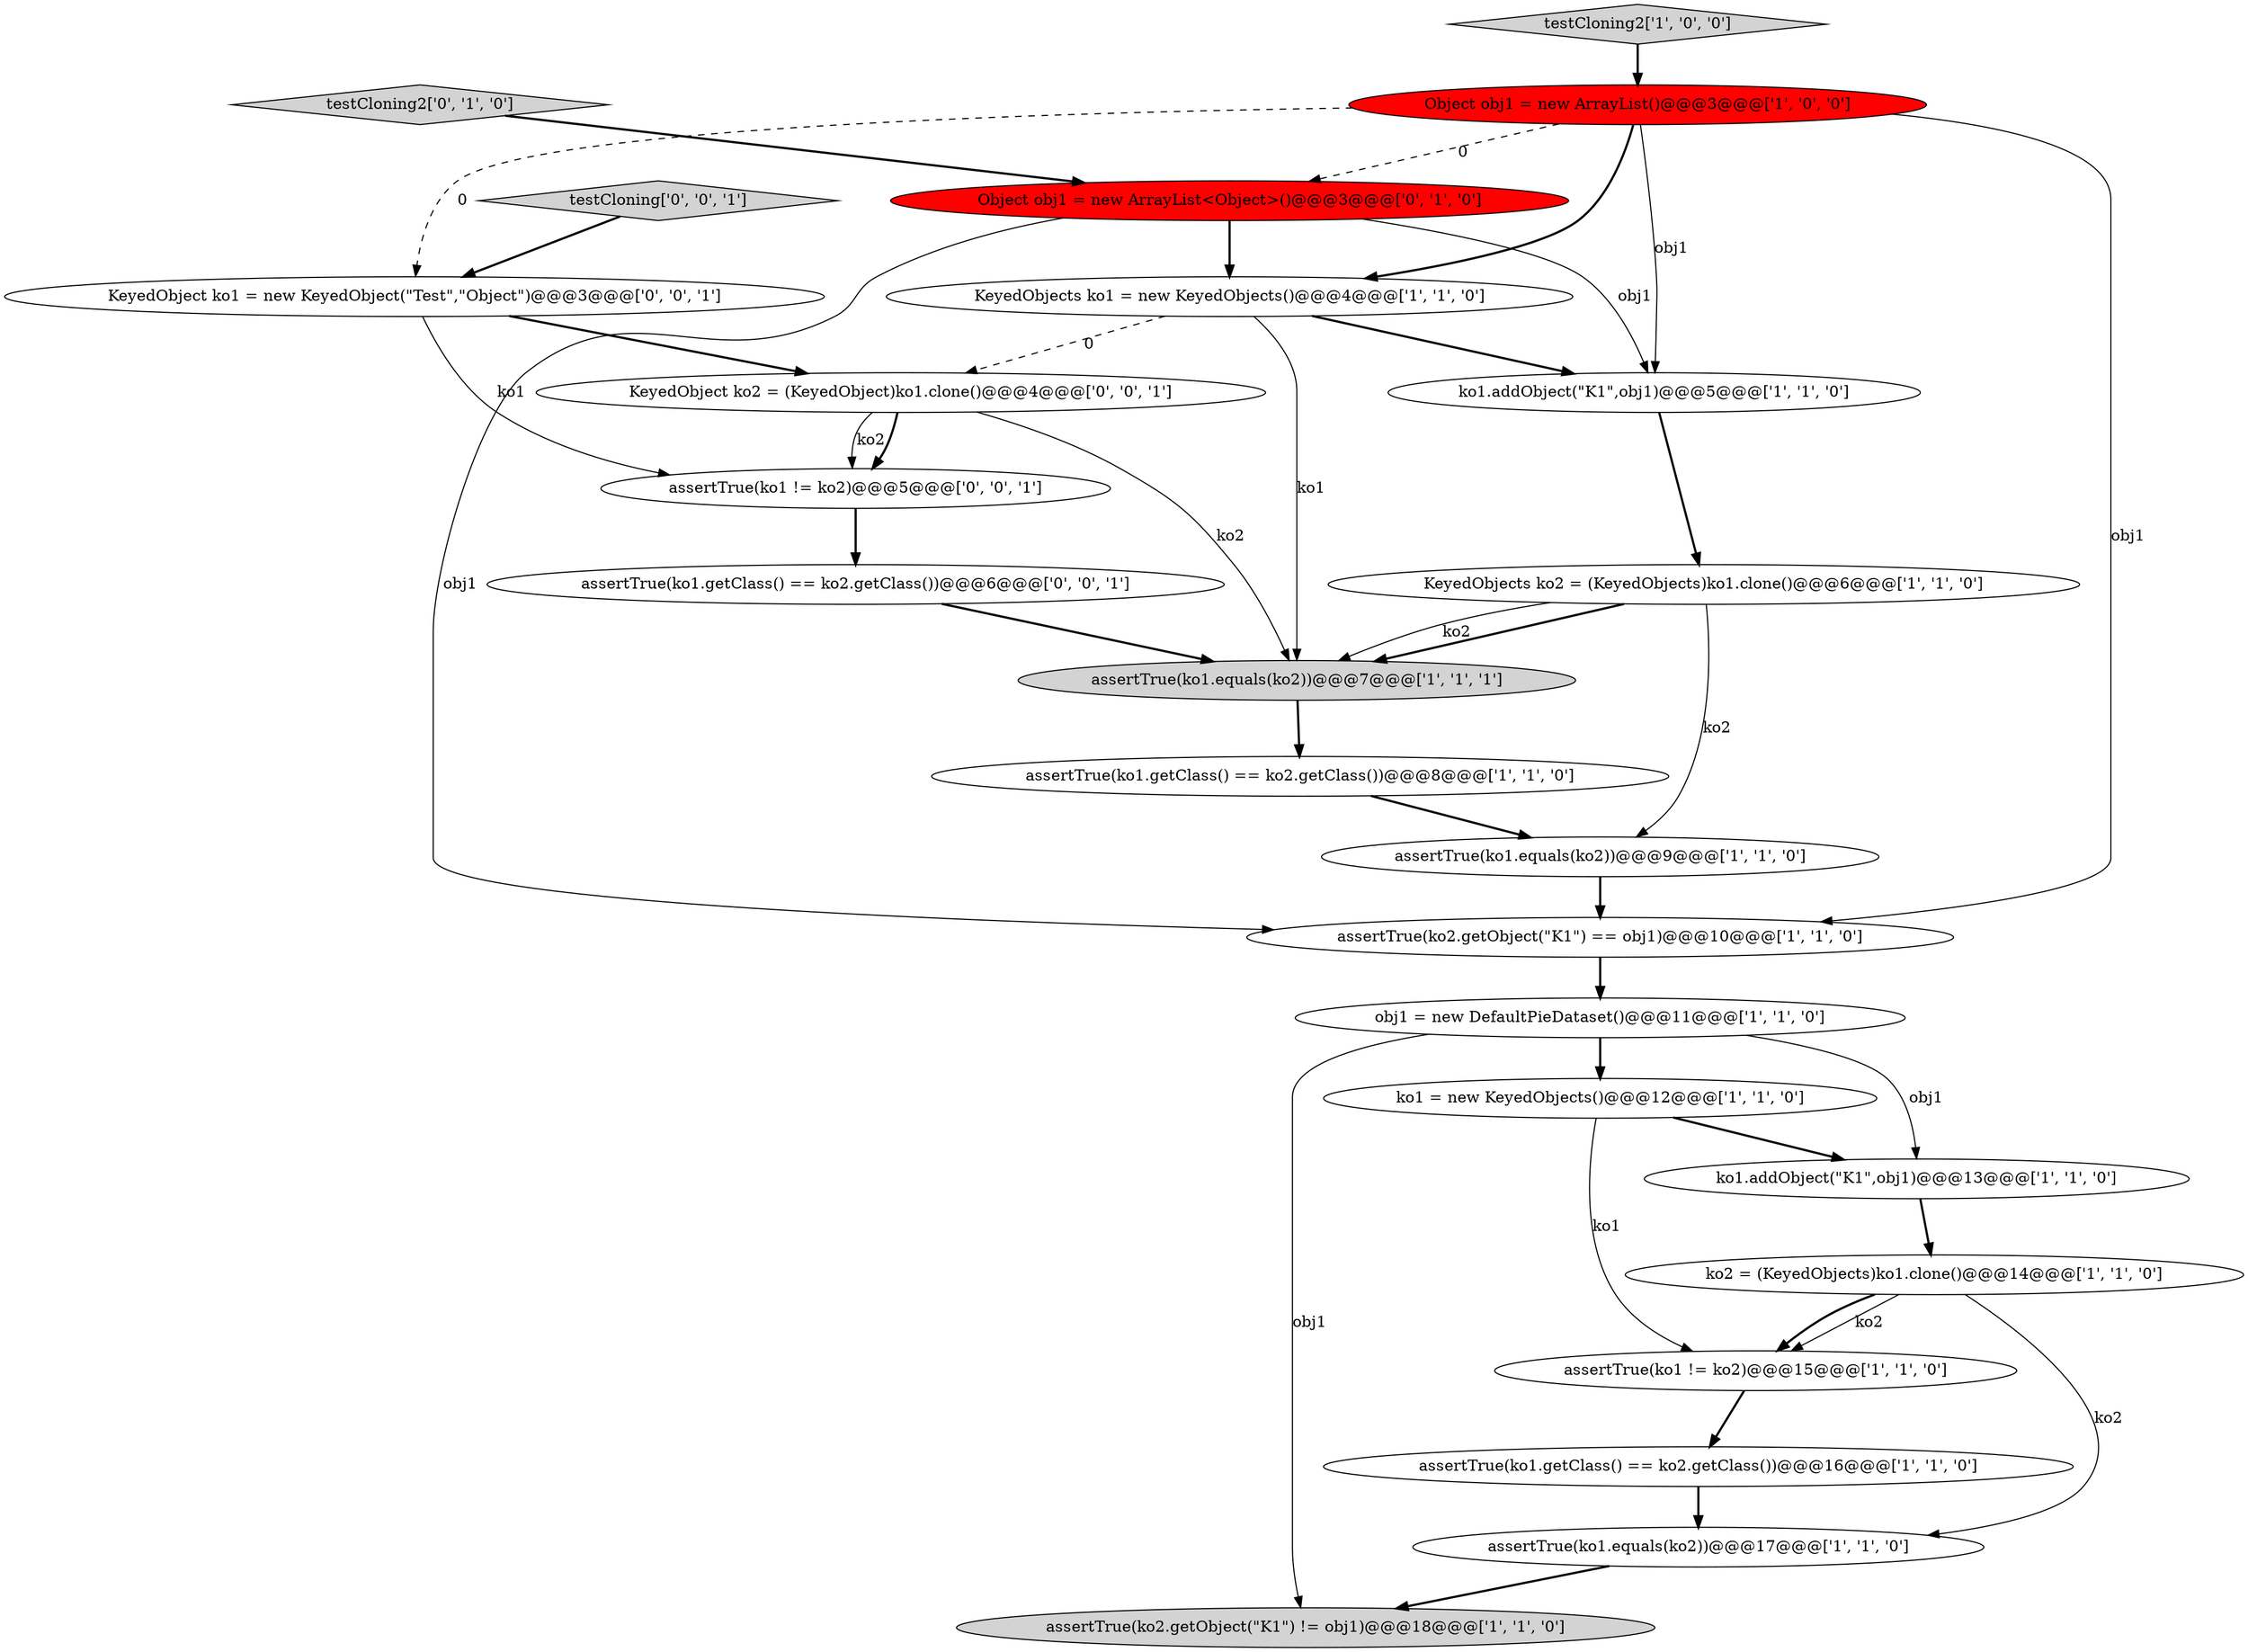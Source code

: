digraph {
14 [style = filled, label = "ko1.addObject(\"K1\",obj1)@@@13@@@['1', '1', '0']", fillcolor = white, shape = ellipse image = "AAA0AAABBB1BBB"];
4 [style = filled, label = "assertTrue(ko2.getObject(\"K1\") == obj1)@@@10@@@['1', '1', '0']", fillcolor = white, shape = ellipse image = "AAA0AAABBB1BBB"];
6 [style = filled, label = "assertTrue(ko2.getObject(\"K1\") != obj1)@@@18@@@['1', '1', '0']", fillcolor = lightgray, shape = ellipse image = "AAA0AAABBB1BBB"];
5 [style = filled, label = "testCloning2['1', '0', '0']", fillcolor = lightgray, shape = diamond image = "AAA0AAABBB1BBB"];
0 [style = filled, label = "KeyedObjects ko2 = (KeyedObjects)ko1.clone()@@@6@@@['1', '1', '0']", fillcolor = white, shape = ellipse image = "AAA0AAABBB1BBB"];
12 [style = filled, label = "assertTrue(ko1.equals(ko2))@@@9@@@['1', '1', '0']", fillcolor = white, shape = ellipse image = "AAA0AAABBB1BBB"];
17 [style = filled, label = "Object obj1 = new ArrayList<Object>()@@@3@@@['0', '1', '0']", fillcolor = red, shape = ellipse image = "AAA1AAABBB2BBB"];
16 [style = filled, label = "assertTrue(ko1.getClass() == ko2.getClass())@@@8@@@['1', '1', '0']", fillcolor = white, shape = ellipse image = "AAA0AAABBB1BBB"];
7 [style = filled, label = "KeyedObjects ko1 = new KeyedObjects()@@@4@@@['1', '1', '0']", fillcolor = white, shape = ellipse image = "AAA0AAABBB1BBB"];
15 [style = filled, label = "ko1.addObject(\"K1\",obj1)@@@5@@@['1', '1', '0']", fillcolor = white, shape = ellipse image = "AAA0AAABBB1BBB"];
11 [style = filled, label = "obj1 = new DefaultPieDataset()@@@11@@@['1', '1', '0']", fillcolor = white, shape = ellipse image = "AAA0AAABBB1BBB"];
19 [style = filled, label = "testCloning['0', '0', '1']", fillcolor = lightgray, shape = diamond image = "AAA0AAABBB3BBB"];
3 [style = filled, label = "ko1 = new KeyedObjects()@@@12@@@['1', '1', '0']", fillcolor = white, shape = ellipse image = "AAA0AAABBB1BBB"];
22 [style = filled, label = "assertTrue(ko1.getClass() == ko2.getClass())@@@6@@@['0', '0', '1']", fillcolor = white, shape = ellipse image = "AAA0AAABBB3BBB"];
10 [style = filled, label = "assertTrue(ko1.equals(ko2))@@@7@@@['1', '1', '1']", fillcolor = lightgray, shape = ellipse image = "AAA0AAABBB1BBB"];
21 [style = filled, label = "assertTrue(ko1 != ko2)@@@5@@@['0', '0', '1']", fillcolor = white, shape = ellipse image = "AAA0AAABBB3BBB"];
23 [style = filled, label = "KeyedObject ko1 = new KeyedObject(\"Test\",\"Object\")@@@3@@@['0', '0', '1']", fillcolor = white, shape = ellipse image = "AAA0AAABBB3BBB"];
9 [style = filled, label = "Object obj1 = new ArrayList()@@@3@@@['1', '0', '0']", fillcolor = red, shape = ellipse image = "AAA1AAABBB1BBB"];
20 [style = filled, label = "KeyedObject ko2 = (KeyedObject)ko1.clone()@@@4@@@['0', '0', '1']", fillcolor = white, shape = ellipse image = "AAA0AAABBB3BBB"];
8 [style = filled, label = "assertTrue(ko1.equals(ko2))@@@17@@@['1', '1', '0']", fillcolor = white, shape = ellipse image = "AAA0AAABBB1BBB"];
18 [style = filled, label = "testCloning2['0', '1', '0']", fillcolor = lightgray, shape = diamond image = "AAA0AAABBB2BBB"];
2 [style = filled, label = "assertTrue(ko1 != ko2)@@@15@@@['1', '1', '0']", fillcolor = white, shape = ellipse image = "AAA0AAABBB1BBB"];
1 [style = filled, label = "ko2 = (KeyedObjects)ko1.clone()@@@14@@@['1', '1', '0']", fillcolor = white, shape = ellipse image = "AAA0AAABBB1BBB"];
13 [style = filled, label = "assertTrue(ko1.getClass() == ko2.getClass())@@@16@@@['1', '1', '0']", fillcolor = white, shape = ellipse image = "AAA0AAABBB1BBB"];
23->20 [style = bold, label=""];
5->9 [style = bold, label=""];
11->6 [style = solid, label="obj1"];
17->15 [style = solid, label="obj1"];
17->4 [style = solid, label="obj1"];
3->14 [style = bold, label=""];
18->17 [style = bold, label=""];
7->20 [style = dashed, label="0"];
3->2 [style = solid, label="ko1"];
20->10 [style = solid, label="ko2"];
8->6 [style = bold, label=""];
20->21 [style = solid, label="ko2"];
9->7 [style = bold, label=""];
0->12 [style = solid, label="ko2"];
11->14 [style = solid, label="obj1"];
23->21 [style = solid, label="ko1"];
9->23 [style = dashed, label="0"];
14->1 [style = bold, label=""];
7->10 [style = solid, label="ko1"];
2->13 [style = bold, label=""];
1->2 [style = solid, label="ko2"];
20->21 [style = bold, label=""];
17->7 [style = bold, label=""];
0->10 [style = bold, label=""];
9->4 [style = solid, label="obj1"];
0->10 [style = solid, label="ko2"];
10->16 [style = bold, label=""];
12->4 [style = bold, label=""];
11->3 [style = bold, label=""];
21->22 [style = bold, label=""];
19->23 [style = bold, label=""];
15->0 [style = bold, label=""];
1->8 [style = solid, label="ko2"];
9->17 [style = dashed, label="0"];
22->10 [style = bold, label=""];
9->15 [style = solid, label="obj1"];
7->15 [style = bold, label=""];
1->2 [style = bold, label=""];
13->8 [style = bold, label=""];
4->11 [style = bold, label=""];
16->12 [style = bold, label=""];
}

